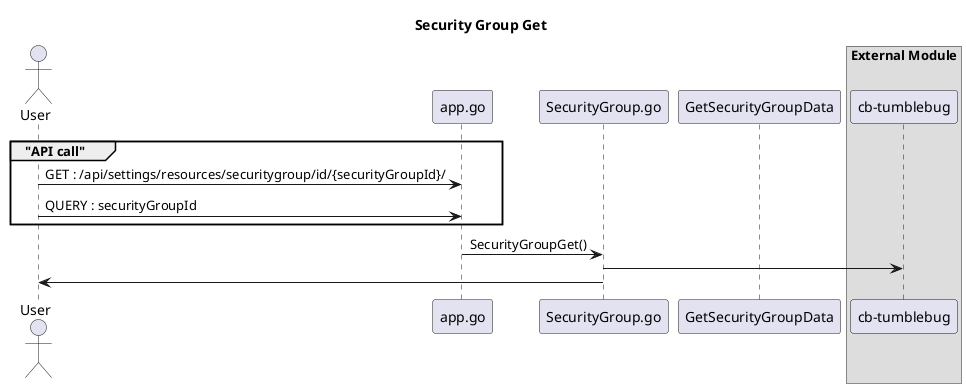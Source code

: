 @startuml

title "Security Group Get"
actor User as user
participant "app.go" as app
participant "SecurityGroup.go" as route
participant "GetSecurityGroupData" as habdler

box "External Module"
participant "cb-tumblebug" as tumblebug

group "API call"
user -> app : GET : /api/settings/resources/securitygroup/id/{securityGroupId}/
user -> app : QUERY : securityGroupId
end
app -> route : SecurityGroupGet()
route -> tumblebug

user <- route

@enduml